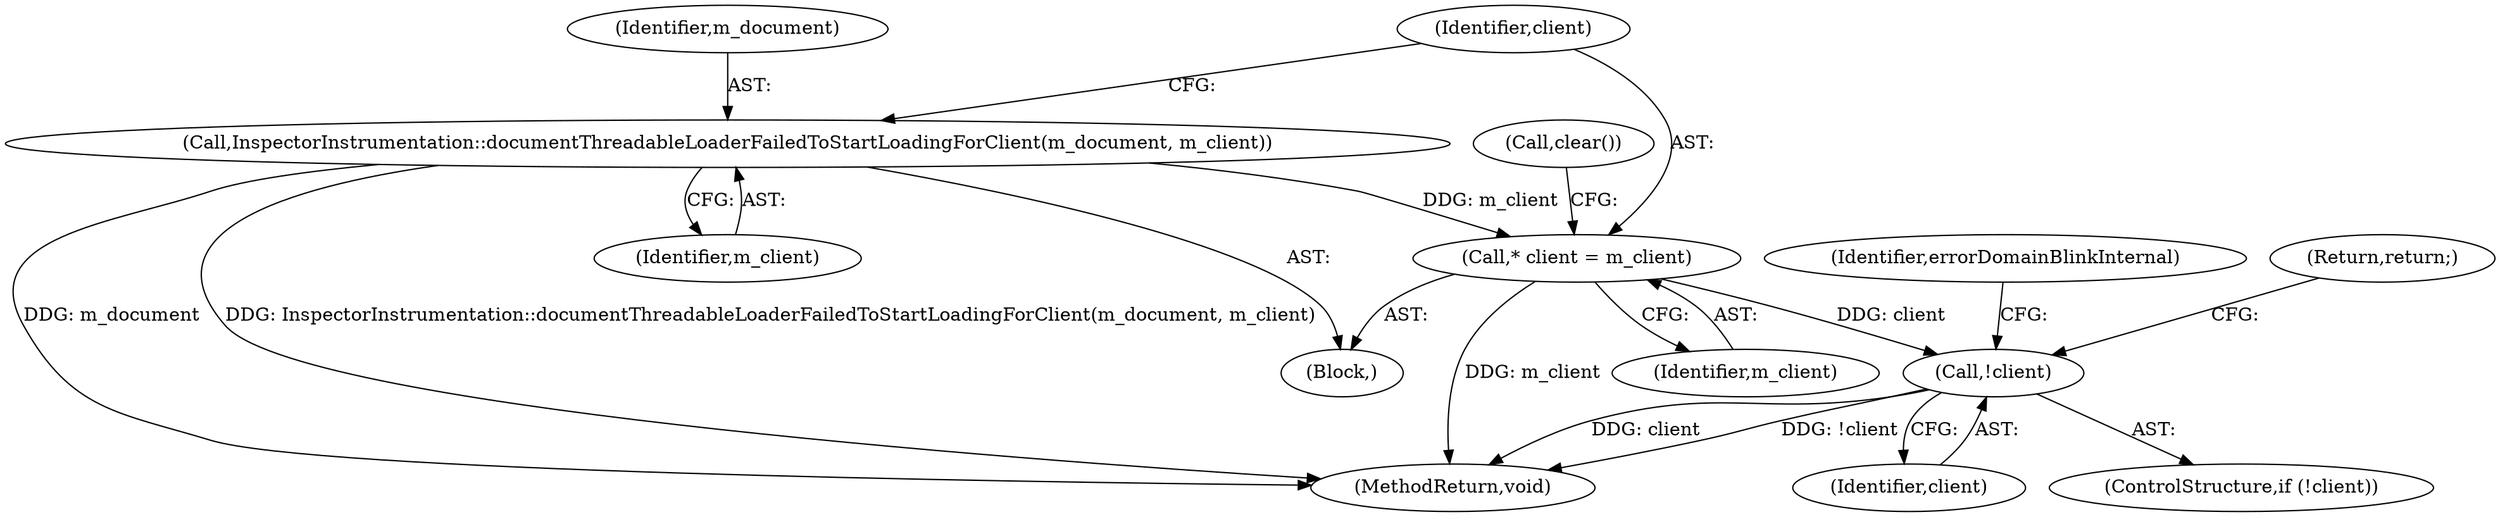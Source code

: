 digraph "0_Chrome_2571533bbb5b554ff47205c8ef1513ccc0817c3e@pointer" {
"1000208" [label="(Call,* client = m_client)"];
"1000204" [label="(Call,InspectorInstrumentation::documentThreadableLoaderFailedToStartLoadingForClient(m_document, m_client))"];
"1000213" [label="(Call,!client)"];
"1000213" [label="(Call,!client)"];
"1000209" [label="(Identifier,client)"];
"1000218" [label="(Identifier,errorDomainBlinkInternal)"];
"1000215" [label="(Return,return;)"];
"1000330" [label="(MethodReturn,void)"];
"1000214" [label="(Identifier,client)"];
"1000206" [label="(Identifier,m_client)"];
"1000205" [label="(Identifier,m_document)"];
"1000208" [label="(Call,* client = m_client)"];
"1000203" [label="(Block,)"];
"1000212" [label="(ControlStructure,if (!client))"];
"1000211" [label="(Call,clear())"];
"1000204" [label="(Call,InspectorInstrumentation::documentThreadableLoaderFailedToStartLoadingForClient(m_document, m_client))"];
"1000210" [label="(Identifier,m_client)"];
"1000208" -> "1000203"  [label="AST: "];
"1000208" -> "1000210"  [label="CFG: "];
"1000209" -> "1000208"  [label="AST: "];
"1000210" -> "1000208"  [label="AST: "];
"1000211" -> "1000208"  [label="CFG: "];
"1000208" -> "1000330"  [label="DDG: m_client"];
"1000204" -> "1000208"  [label="DDG: m_client"];
"1000208" -> "1000213"  [label="DDG: client"];
"1000204" -> "1000203"  [label="AST: "];
"1000204" -> "1000206"  [label="CFG: "];
"1000205" -> "1000204"  [label="AST: "];
"1000206" -> "1000204"  [label="AST: "];
"1000209" -> "1000204"  [label="CFG: "];
"1000204" -> "1000330"  [label="DDG: m_document"];
"1000204" -> "1000330"  [label="DDG: InspectorInstrumentation::documentThreadableLoaderFailedToStartLoadingForClient(m_document, m_client)"];
"1000213" -> "1000212"  [label="AST: "];
"1000213" -> "1000214"  [label="CFG: "];
"1000214" -> "1000213"  [label="AST: "];
"1000215" -> "1000213"  [label="CFG: "];
"1000218" -> "1000213"  [label="CFG: "];
"1000213" -> "1000330"  [label="DDG: client"];
"1000213" -> "1000330"  [label="DDG: !client"];
}
